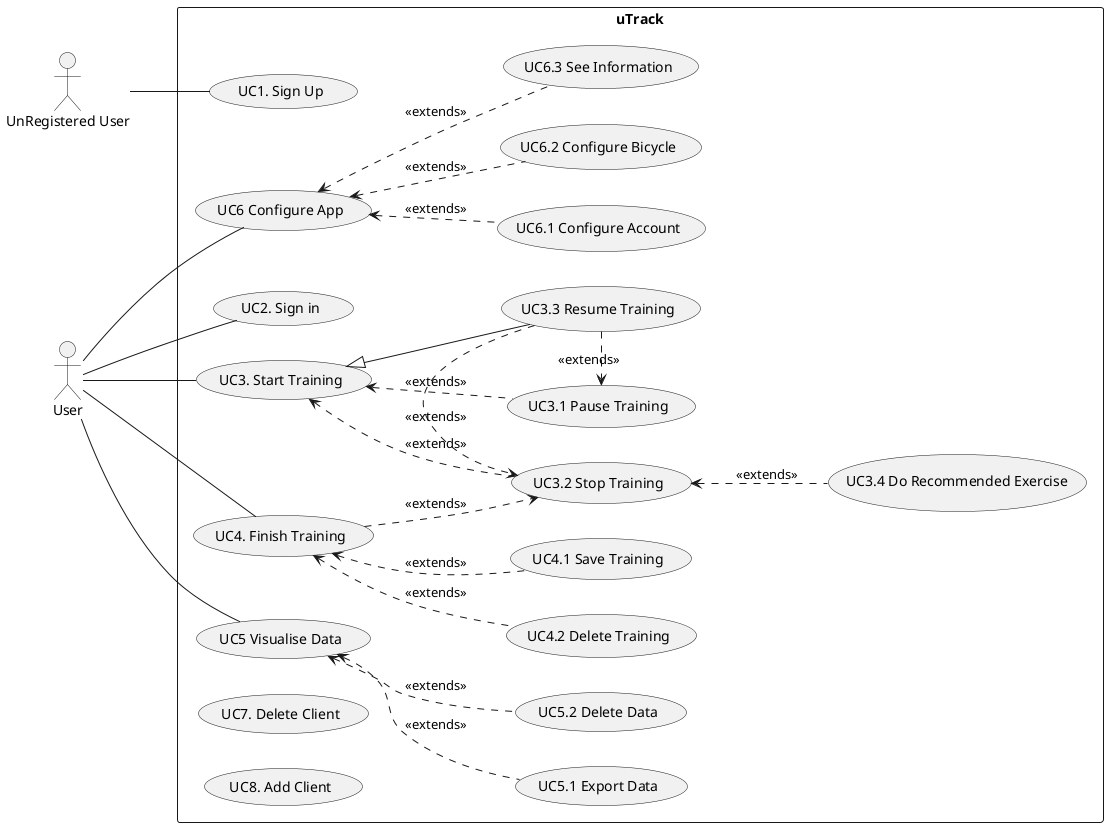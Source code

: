@startuml
left to right direction
:UnRegistered User: as nrUser
:User: as User

Rectangle uTrack {
(UC1. Sign Up) as (SignUp)
(UC2. Sign in) as (SignIn)
(UC3. Start Training) as (ETraining)
(UC3.1 Pause Training) as (PTraining)
(UC3.3 Resume Training) as (RTraining)
(UC3.2 Stop Training) as (STraining)
(UC3.4 Do Recommended Exercise) as (DTraining)
(UC4. Finish Training) as (FTraining)
(UC4.1 Save Training) as (saveTraining)
(UC4.2 Delete Training) as (deleteTraining)
(UC5 Visualise Data) as (VData)
(UC5.2 Delete Data) as (DData)
(UC5.1 Export Data) as (EData)
(UC6 Configure App) as (GApp)
(UC6.2 Configure Bicycle) as (GBicycle)
(UC6.3 See Information) as (SInformation)
(UC6.1 Configure Account) as (GAccount)
(UC7. Delete Client) as (DClient)
(UC8. Add Client) as (AClient)
}


nrUser -- (SignUp)
User -- (SignIn)
User -- (ETraining)
User -- FTraining
User -- (VData)
User -- (GApp)
ETraining <.. STraining: <<extends>>
ETraining <.. PTraining: <<extends>>
ETraining <|-- RTraining
RTraining .> PTraining: <<extends>>
RTraining .> STraining: <<extends>>
FTraining ..> STraining: <<extends>>
STraining <.. DTraining: <<extends>>
FTraining <.. saveTraining: <<extends>>
FTraining <.. deleteTraining: <<extends>>
VData <.. DData: <<extends>>
VData <.. EData: <<extends>>
GApp <.. GAccount: <<extends>>
GApp <.. GBicycle: <<extends>>
GApp <.. SInformation: <<extends>>
@enduml
